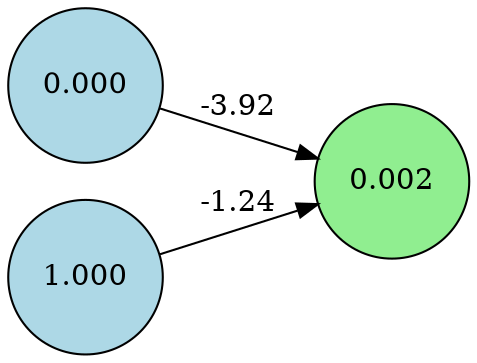 digraph neat {
  rankdir=LR;
  node [shape=circle];
  node0 [label="0.000", style=filled, fillcolor=lightblue];
  node1 [label="1.000", style=filled, fillcolor=lightblue];
  node108 [label="0.002", style=filled, fillcolor=lightgreen];
  node0 -> node108 [label="-3.92"];
  node1 -> node108 [label="-1.24"];
}
